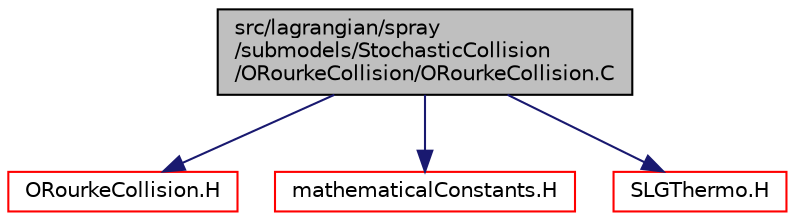 digraph "src/lagrangian/spray/submodels/StochasticCollision/ORourkeCollision/ORourkeCollision.C"
{
  bgcolor="transparent";
  edge [fontname="Helvetica",fontsize="10",labelfontname="Helvetica",labelfontsize="10"];
  node [fontname="Helvetica",fontsize="10",shape=record];
  Node1 [label="src/lagrangian/spray\l/submodels/StochasticCollision\l/ORourkeCollision/ORourkeCollision.C",height=0.2,width=0.4,color="black", fillcolor="grey75", style="filled", fontcolor="black"];
  Node1 -> Node2 [color="midnightblue",fontsize="10",style="solid",fontname="Helvetica"];
  Node2 [label="ORourkeCollision.H",height=0.2,width=0.4,color="red",URL="$a07331.html"];
  Node1 -> Node3 [color="midnightblue",fontsize="10",style="solid",fontname="Helvetica"];
  Node3 [label="mathematicalConstants.H",height=0.2,width=0.4,color="red",URL="$a08490.html"];
  Node1 -> Node4 [color="midnightblue",fontsize="10",style="solid",fontname="Helvetica"];
  Node4 [label="SLGThermo.H",height=0.2,width=0.4,color="red",URL="$a10393.html"];
}
